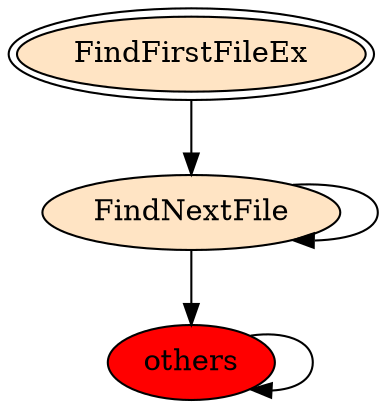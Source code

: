 digraph "./REPORTS/6705/API_PER_CATEGORY/FindNextFile.exe_6452_Files and I_O (Local file system)_API_per_Category_Transition_Matrix" {
	FindFirstFileEx [label=FindFirstFileEx fillcolor=bisque peripheries=2 style=filled]
	FindNextFile [label=FindNextFile fillcolor=bisque style=filled]
	FindFirstFileEx -> FindNextFile [label=""]
	FindNextFile -> FindNextFile [label=""]
	others [label=others fillcolor=red style=filled]
	FindNextFile -> others [label=""]
	others -> others [label=""]
}
